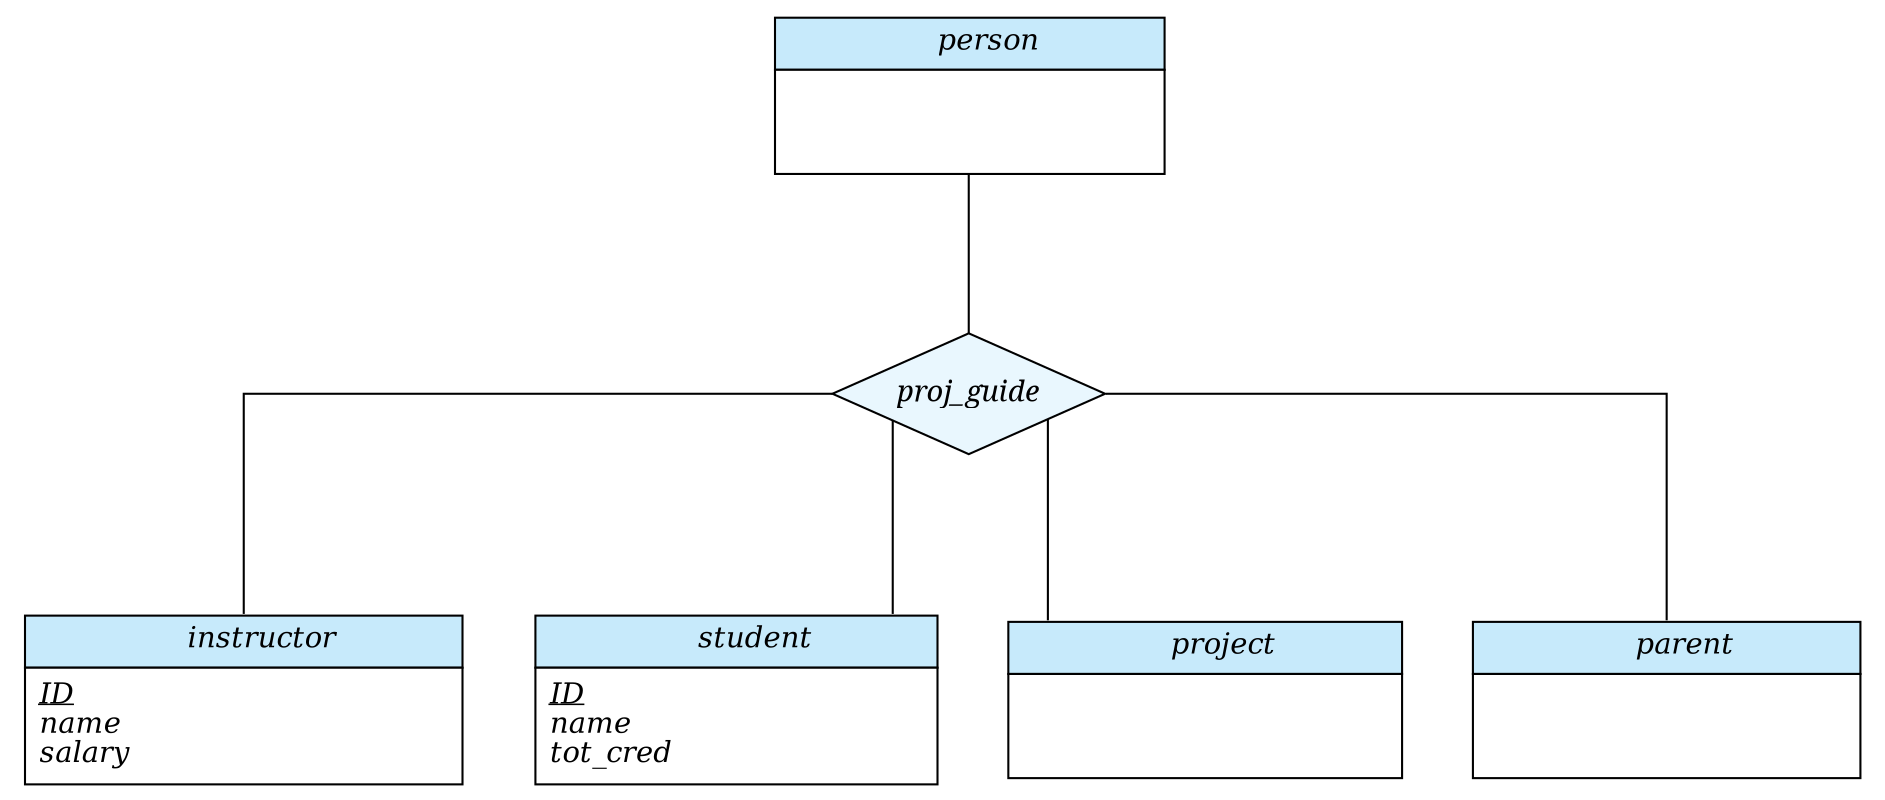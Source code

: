 digraph ER {
    layout=dot;
    overlap=false;
    splines="ortho";
    outputorder="edgesfirst";
    rankdir="BT";

    node [shape=plaintext] instructor 
    [label=<
        <TABLE BORDER="0" CELLBORDER="1" CELLSPACING="0" PORT="port">
            <TR><TD BGCOLOR="#C7EAFB" CELLPADDING="4">
                <I>instructor</I>
            </TD></TR>
            <TR><TD
                BALIGN="LEFT"
                ALIGN="LEFT"
                WIDTH="80"
                HEIGHT="50"
                CELLPADDING="6"
                BGCOLOR="#FFFFFF"
            >
				<U><I>ID</I></U>
				<BR/>
				<I>name</I>
				<BR/>
				<I>salary</I>
            </TD></TR>
        </TABLE>
    >];

    node [shape=plaintext] student 
    [label=<
        <TABLE BORDER="0" CELLBORDER="1" CELLSPACING="0" PORT="port">
            <TR><TD BGCOLOR="#C7EAFB" CELLPADDING="4">
                <I>student</I>
            </TD></TR>
            <TR><TD
                BALIGN="LEFT"
                ALIGN="LEFT"
                WIDTH="80"
                HEIGHT="50"
                CELLPADDING="6"
                BGCOLOR="#FFFFFF"
            >
				<U><I>ID</I></U>
				<BR/>
				<I>name</I>
				<BR/>
				<I>tot_cred</I>
            </TD></TR>
        </TABLE>
    >];

    node [shape=plaintext] project 
    [label=<
        <TABLE BORDER="0" CELLBORDER="1" CELLSPACING="0" PORT="port">
            <TR><TD BGCOLOR="#C7EAFB" CELLPADDING="4">
                <I>project</I>
            </TD></TR>
            <TR><TD
                BALIGN="LEFT"
                ALIGN="LEFT"
                WIDTH="80"
                HEIGHT="50"
                CELLPADDING="6"
                BGCOLOR="#FFFFFF"
            >
				
            </TD></TR>
        </TABLE>
    >];

    node [shape=plaintext] parent 
    [label=<
        <TABLE BORDER="0" CELLBORDER="1" CELLSPACING="0" PORT="port">
            <TR><TD BGCOLOR="#C7EAFB" CELLPADDING="4">
                <I>parent</I>
            </TD></TR>
            <TR><TD
                BALIGN="LEFT"
                ALIGN="LEFT"
                WIDTH="80"
                HEIGHT="50"
                CELLPADDING="6"
                BGCOLOR="#FFFFFF"
            >
				
            </TD></TR>
        </TABLE>
    >];

    node [shape=plaintext] person 
    [label=<
        <TABLE BORDER="0" CELLBORDER="1" CELLSPACING="0" PORT="port">
            <TR><TD BGCOLOR="#C7EAFB" CELLPADDING="4">
                <I>person</I>
            </TD></TR>
            <TR><TD
                BALIGN="LEFT"
                ALIGN="LEFT"
                WIDTH="80"
                HEIGHT="50"
                CELLPADDING="6"
                BGCOLOR="#FFFFFF"
            >
				
            </TD></TR>
        </TABLE>
    >];

    node [shape=diamond] proj_guide [style="filled" fillcolor="#E9F7FE" fontname="italic" height="0.8"];

    instructor:port -> proj_guide [minlen="2" arrowtail="vee" headclip="true" dir="none"];
    project:port -> proj_guide [minlen="2" arrowtail="vee" headclip="true" dir="none"];
    student:port -> proj_guide [minlen="2" arrowtail="vee" headclip="true" dir="none"];
    parent:port -> proj_guide [minlen="2" arrowtail="vee" headclip="true" dir="none"];
    proj_guide -> person:port [minlen="2" arrowhead="vee" headclip="true" dir="none"];

}
